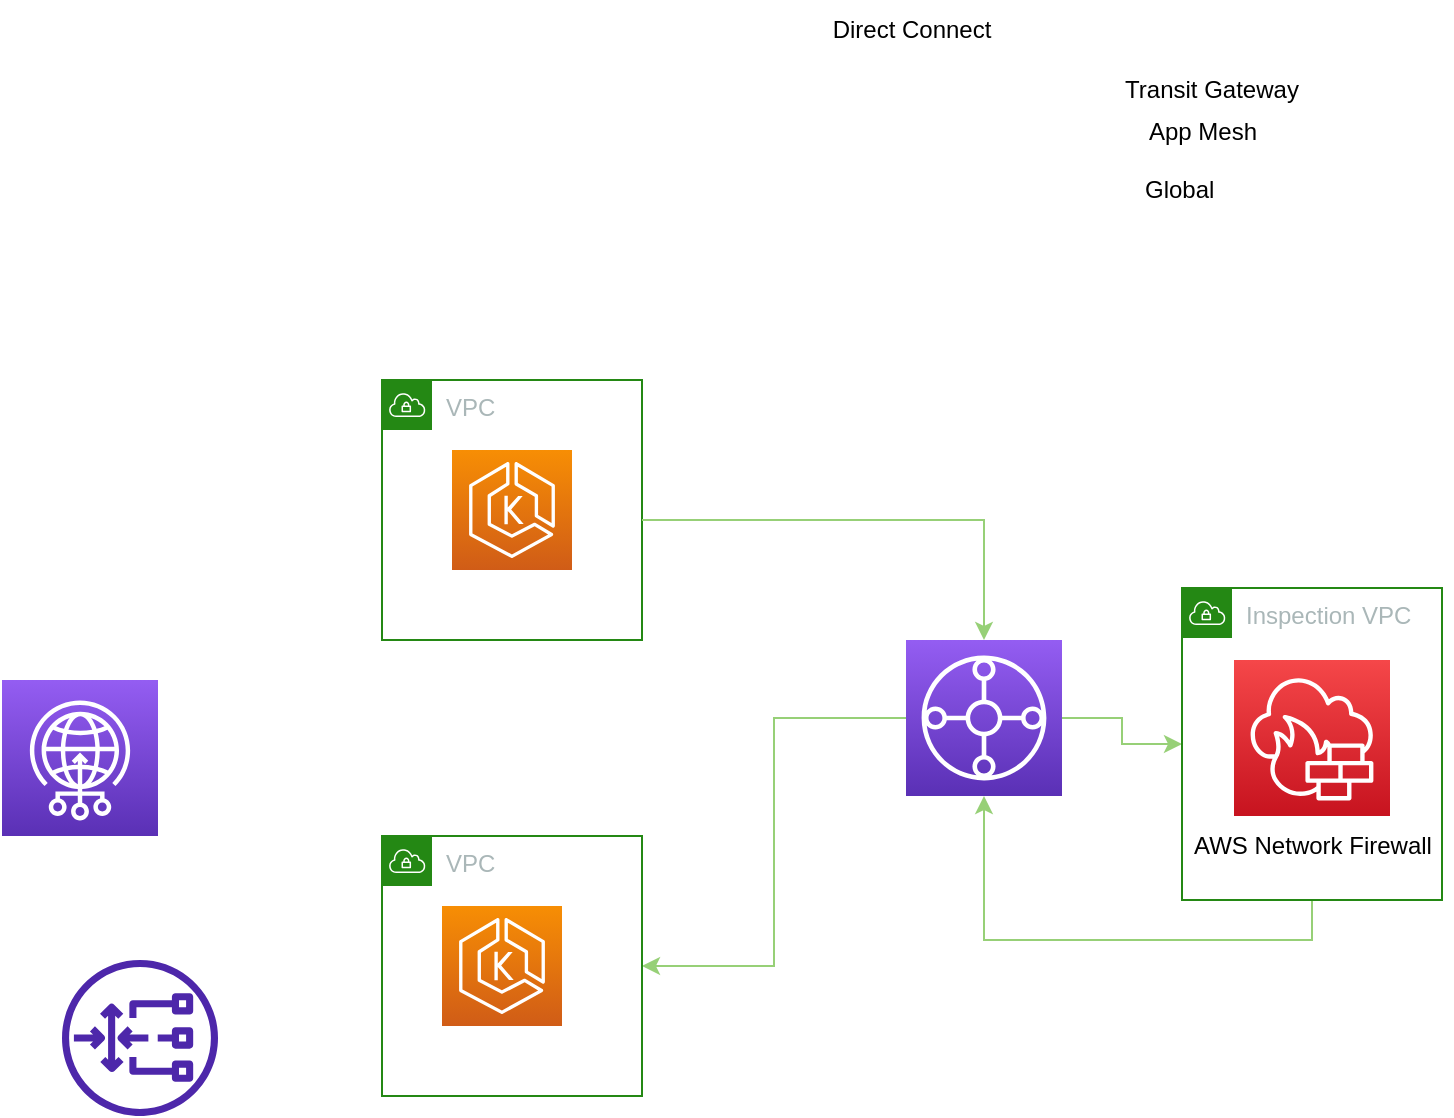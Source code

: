 <mxfile version="20.8.16" type="github">
  <diagram name="Page-1" id="FCGPg0AKSWeH8m3HP8jJ">
    <mxGraphModel dx="1053" dy="655" grid="1" gridSize="10" guides="1" tooltips="1" connect="1" arrows="1" fold="1" page="1" pageScale="1" pageWidth="850" pageHeight="1100" math="0" shadow="0">
      <root>
        <mxCell id="0" />
        <mxCell id="1" parent="0" />
        <mxCell id="vUp9mOrQ3oxL0zp0rtON-1" value="Transit Gateway" style="text;html=1;strokeColor=none;fillColor=none;align=center;verticalAlign=middle;whiteSpace=wrap;rounded=0;" parent="1" vertex="1">
          <mxGeometry x="650" y="40" width="150" height="30" as="geometry" />
        </mxCell>
        <mxCell id="vUp9mOrQ3oxL0zp0rtON-2" value="Direct Connect" style="text;html=1;strokeColor=none;fillColor=none;align=center;verticalAlign=middle;whiteSpace=wrap;rounded=0;" parent="1" vertex="1">
          <mxGeometry x="520" y="10" width="110" height="30" as="geometry" />
        </mxCell>
        <mxCell id="vUp9mOrQ3oxL0zp0rtON-3" value="App Mesh" style="text;html=1;align=center;verticalAlign=middle;resizable=0;points=[];autosize=1;strokeColor=none;fillColor=none;" parent="1" vertex="1">
          <mxGeometry x="680" y="61" width="80" height="30" as="geometry" />
        </mxCell>
        <mxCell id="1GQc23zm-3-9j9BxfJ2Q-38" style="edgeStyle=orthogonalEdgeStyle;rounded=0;orthogonalLoop=1;jettySize=auto;html=1;strokeColor=#97D077;" edge="1" parent="1" source="vUp9mOrQ3oxL0zp0rtON-11" target="1GQc23zm-3-9j9BxfJ2Q-34">
          <mxGeometry relative="1" as="geometry" />
        </mxCell>
        <mxCell id="1GQc23zm-3-9j9BxfJ2Q-40" style="edgeStyle=orthogonalEdgeStyle;rounded=0;orthogonalLoop=1;jettySize=auto;html=1;entryX=1;entryY=0.5;entryDx=0;entryDy=0;strokeColor=#97D077;" edge="1" parent="1" source="vUp9mOrQ3oxL0zp0rtON-11" target="1GQc23zm-3-9j9BxfJ2Q-28">
          <mxGeometry relative="1" as="geometry" />
        </mxCell>
        <mxCell id="vUp9mOrQ3oxL0zp0rtON-11" value="" style="sketch=0;points=[[0,0,0],[0.25,0,0],[0.5,0,0],[0.75,0,0],[1,0,0],[0,1,0],[0.25,1,0],[0.5,1,0],[0.75,1,0],[1,1,0],[0,0.25,0],[0,0.5,0],[0,0.75,0],[1,0.25,0],[1,0.5,0],[1,0.75,0]];outlineConnect=0;fontColor=#232F3E;gradientColor=#945DF2;gradientDirection=north;fillColor=#5A30B5;strokeColor=#ffffff;dashed=0;verticalLabelPosition=bottom;verticalAlign=top;align=center;html=1;fontSize=12;fontStyle=0;aspect=fixed;shape=mxgraph.aws4.resourceIcon;resIcon=mxgraph.aws4.transit_gateway;" parent="1" vertex="1">
          <mxGeometry x="572" y="330" width="78" height="78" as="geometry" />
        </mxCell>
        <mxCell id="vUp9mOrQ3oxL0zp0rtON-18" value="Global&amp;nbsp;" style="text;html=1;align=center;verticalAlign=middle;resizable=0;points=[];autosize=1;strokeColor=none;fillColor=none;" parent="1" vertex="1">
          <mxGeometry x="680" y="90" width="60" height="30" as="geometry" />
        </mxCell>
        <mxCell id="1GQc23zm-3-9j9BxfJ2Q-1" value="" style="sketch=0;outlineConnect=0;fontColor=#232F3E;gradientColor=none;fillColor=#4D27AA;strokeColor=none;dashed=0;verticalLabelPosition=bottom;verticalAlign=top;align=center;html=1;fontSize=12;fontStyle=0;aspect=fixed;pointerEvents=1;shape=mxgraph.aws4.gateway_load_balancer;" vertex="1" parent="1">
          <mxGeometry x="150" y="490" width="78" height="78" as="geometry" />
        </mxCell>
        <mxCell id="1GQc23zm-3-9j9BxfJ2Q-13" value="" style="sketch=0;points=[[0,0,0],[0.25,0,0],[0.5,0,0],[0.75,0,0],[1,0,0],[0,1,0],[0.25,1,0],[0.5,1,0],[0.75,1,0],[1,1,0],[0,0.25,0],[0,0.5,0],[0,0.75,0],[1,0.25,0],[1,0.5,0],[1,0.75,0]];outlineConnect=0;fontColor=#232F3E;gradientColor=#945DF2;gradientDirection=north;fillColor=#5A30B5;strokeColor=#ffffff;dashed=0;verticalLabelPosition=bottom;verticalAlign=top;align=center;html=1;fontSize=12;fontStyle=0;aspect=fixed;shape=mxgraph.aws4.resourceIcon;resIcon=mxgraph.aws4.global_accelerator;" vertex="1" parent="1">
          <mxGeometry x="120" y="350" width="78" height="78" as="geometry" />
        </mxCell>
        <mxCell id="1GQc23zm-3-9j9BxfJ2Q-27" value="VPC" style="points=[[0,0],[0.25,0],[0.5,0],[0.75,0],[1,0],[1,0.25],[1,0.5],[1,0.75],[1,1],[0.75,1],[0.5,1],[0.25,1],[0,1],[0,0.75],[0,0.5],[0,0.25]];outlineConnect=0;gradientColor=none;html=1;whiteSpace=wrap;fontSize=12;fontStyle=0;container=1;pointerEvents=0;collapsible=0;recursiveResize=0;shape=mxgraph.aws4.group;grIcon=mxgraph.aws4.group_vpc;strokeColor=#248814;fillColor=none;verticalAlign=top;align=left;spacingLeft=30;fontColor=#AAB7B8;dashed=0;" vertex="1" parent="1">
          <mxGeometry x="310" y="200" width="130" height="130" as="geometry" />
        </mxCell>
        <mxCell id="1GQc23zm-3-9j9BxfJ2Q-29" value="" style="sketch=0;points=[[0,0,0],[0.25,0,0],[0.5,0,0],[0.75,0,0],[1,0,0],[0,1,0],[0.25,1,0],[0.5,1,0],[0.75,1,0],[1,1,0],[0,0.25,0],[0,0.5,0],[0,0.75,0],[1,0.25,0],[1,0.5,0],[1,0.75,0]];outlineConnect=0;fontColor=#232F3E;gradientColor=#F78E04;gradientDirection=north;fillColor=#D05C17;strokeColor=#ffffff;dashed=0;verticalLabelPosition=bottom;verticalAlign=top;align=center;html=1;fontSize=12;fontStyle=0;aspect=fixed;shape=mxgraph.aws4.resourceIcon;resIcon=mxgraph.aws4.eks;" vertex="1" parent="1GQc23zm-3-9j9BxfJ2Q-27">
          <mxGeometry x="35" y="35" width="60" height="60" as="geometry" />
        </mxCell>
        <mxCell id="1GQc23zm-3-9j9BxfJ2Q-28" value="VPC" style="points=[[0,0],[0.25,0],[0.5,0],[0.75,0],[1,0],[1,0.25],[1,0.5],[1,0.75],[1,1],[0.75,1],[0.5,1],[0.25,1],[0,1],[0,0.75],[0,0.5],[0,0.25]];outlineConnect=0;gradientColor=none;html=1;whiteSpace=wrap;fontSize=12;fontStyle=0;container=1;pointerEvents=0;collapsible=0;recursiveResize=0;shape=mxgraph.aws4.group;grIcon=mxgraph.aws4.group_vpc;strokeColor=#248814;fillColor=none;verticalAlign=top;align=left;spacingLeft=30;fontColor=#AAB7B8;dashed=0;" vertex="1" parent="1">
          <mxGeometry x="310" y="428" width="130" height="130" as="geometry" />
        </mxCell>
        <mxCell id="1GQc23zm-3-9j9BxfJ2Q-30" value="" style="sketch=0;points=[[0,0,0],[0.25,0,0],[0.5,0,0],[0.75,0,0],[1,0,0],[0,1,0],[0.25,1,0],[0.5,1,0],[0.75,1,0],[1,1,0],[0,0.25,0],[0,0.5,0],[0,0.75,0],[1,0.25,0],[1,0.5,0],[1,0.75,0]];outlineConnect=0;fontColor=#232F3E;gradientColor=#F78E04;gradientDirection=north;fillColor=#D05C17;strokeColor=#ffffff;dashed=0;verticalLabelPosition=bottom;verticalAlign=top;align=center;html=1;fontSize=12;fontStyle=0;aspect=fixed;shape=mxgraph.aws4.resourceIcon;resIcon=mxgraph.aws4.eks;" vertex="1" parent="1GQc23zm-3-9j9BxfJ2Q-28">
          <mxGeometry x="30" y="35" width="60" height="60" as="geometry" />
        </mxCell>
        <mxCell id="1GQc23zm-3-9j9BxfJ2Q-32" value="" style="endArrow=classic;html=1;rounded=0;strokeColor=#97D077;entryX=0.5;entryY=0;entryDx=0;entryDy=0;entryPerimeter=0;" edge="1" parent="1" target="vUp9mOrQ3oxL0zp0rtON-11">
          <mxGeometry width="50" height="50" relative="1" as="geometry">
            <mxPoint x="440" y="270" as="sourcePoint" />
            <mxPoint x="490" y="220" as="targetPoint" />
            <Array as="points">
              <mxPoint x="611" y="270" />
            </Array>
          </mxGeometry>
        </mxCell>
        <mxCell id="1GQc23zm-3-9j9BxfJ2Q-39" style="edgeStyle=orthogonalEdgeStyle;rounded=0;orthogonalLoop=1;jettySize=auto;html=1;entryX=0.5;entryY=1;entryDx=0;entryDy=0;entryPerimeter=0;strokeColor=#97D077;exitX=0.5;exitY=1;exitDx=0;exitDy=0;" edge="1" parent="1" source="1GQc23zm-3-9j9BxfJ2Q-34" target="vUp9mOrQ3oxL0zp0rtON-11">
          <mxGeometry relative="1" as="geometry" />
        </mxCell>
        <mxCell id="1GQc23zm-3-9j9BxfJ2Q-34" value="Inspection VPC" style="points=[[0,0],[0.25,0],[0.5,0],[0.75,0],[1,0],[1,0.25],[1,0.5],[1,0.75],[1,1],[0.75,1],[0.5,1],[0.25,1],[0,1],[0,0.75],[0,0.5],[0,0.25]];outlineConnect=0;gradientColor=none;html=1;whiteSpace=wrap;fontSize=12;fontStyle=0;container=1;pointerEvents=0;collapsible=0;recursiveResize=0;shape=mxgraph.aws4.group;grIcon=mxgraph.aws4.group_vpc;strokeColor=#248814;fillColor=none;verticalAlign=top;align=left;spacingLeft=30;fontColor=#AAB7B8;dashed=0;" vertex="1" parent="1">
          <mxGeometry x="710" y="304" width="130" height="156" as="geometry" />
        </mxCell>
        <mxCell id="1GQc23zm-3-9j9BxfJ2Q-36" value="" style="sketch=0;points=[[0,0,0],[0.25,0,0],[0.5,0,0],[0.75,0,0],[1,0,0],[0,1,0],[0.25,1,0],[0.5,1,0],[0.75,1,0],[1,1,0],[0,0.25,0],[0,0.5,0],[0,0.75,0],[1,0.25,0],[1,0.5,0],[1,0.75,0]];outlineConnect=0;fontColor=#232F3E;gradientColor=#F54749;gradientDirection=north;fillColor=#C7131F;strokeColor=#ffffff;dashed=0;verticalLabelPosition=bottom;verticalAlign=top;align=center;html=1;fontSize=12;fontStyle=0;aspect=fixed;shape=mxgraph.aws4.resourceIcon;resIcon=mxgraph.aws4.network_firewall;" vertex="1" parent="1GQc23zm-3-9j9BxfJ2Q-34">
          <mxGeometry x="26" y="36" width="78" height="78" as="geometry" />
        </mxCell>
        <mxCell id="1GQc23zm-3-9j9BxfJ2Q-37" value="AWS Network Firewall" style="text;html=1;align=center;verticalAlign=middle;resizable=0;points=[];autosize=1;strokeColor=none;fillColor=none;" vertex="1" parent="1GQc23zm-3-9j9BxfJ2Q-34">
          <mxGeometry x="-5" y="114" width="140" height="30" as="geometry" />
        </mxCell>
      </root>
    </mxGraphModel>
  </diagram>
</mxfile>
